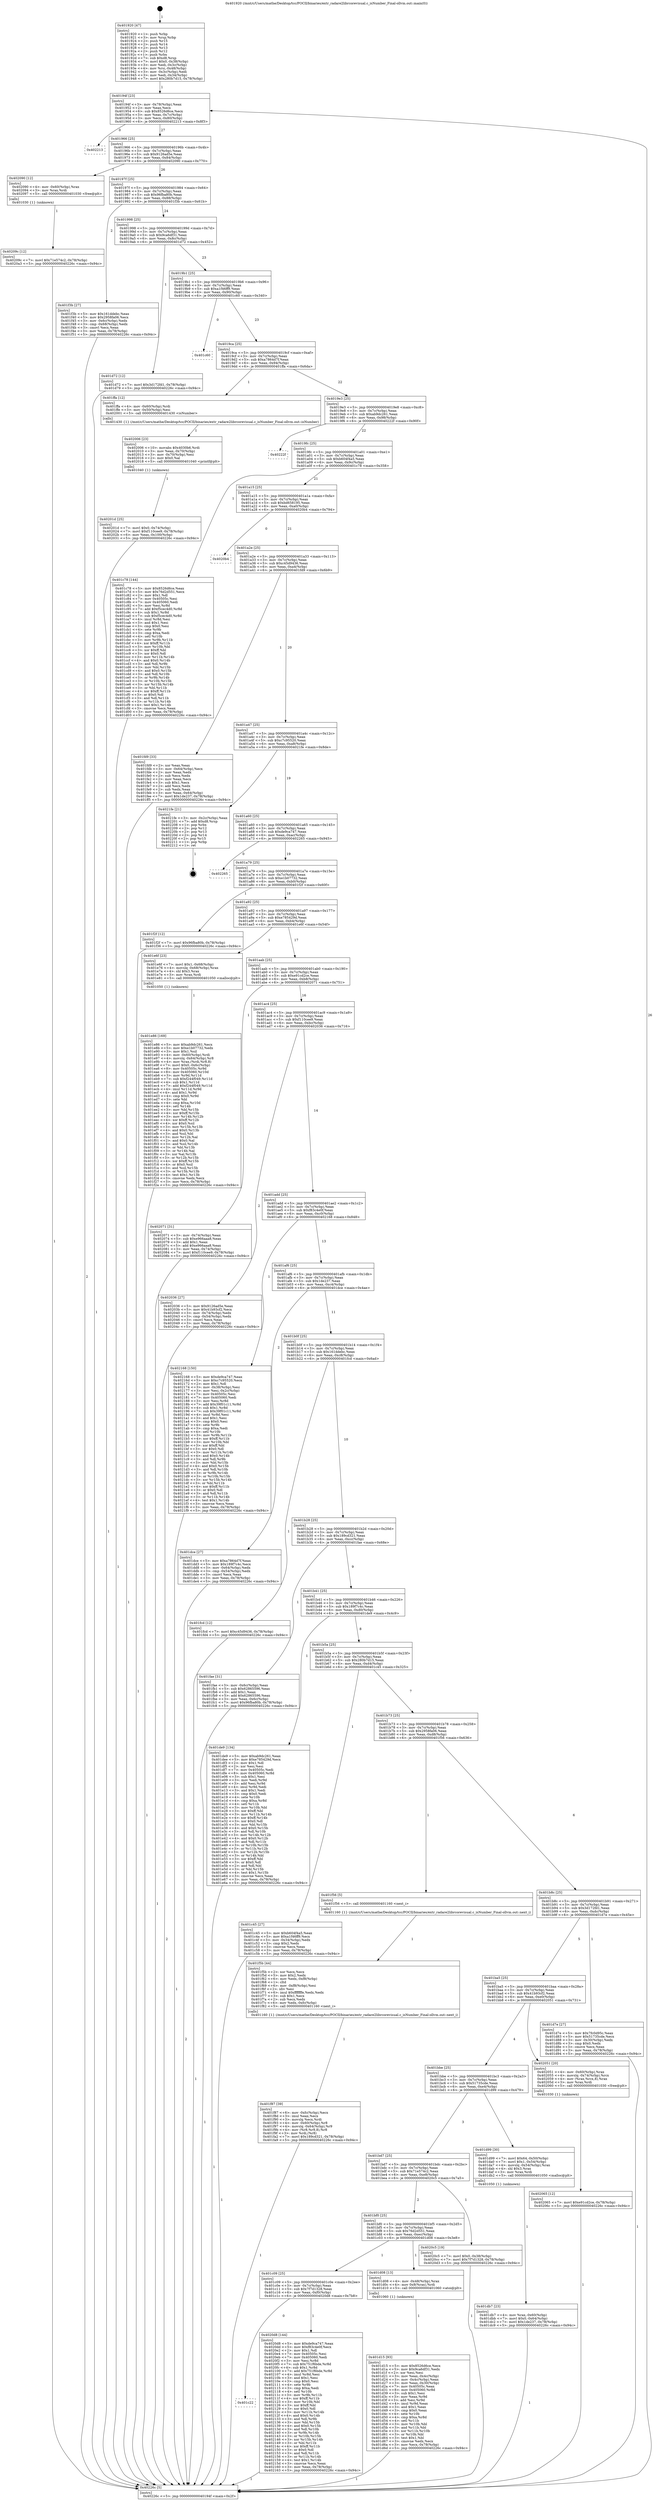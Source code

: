 digraph "0x401920" {
  label = "0x401920 (/mnt/c/Users/mathe/Desktop/tcc/POCII/binaries/extr_radare2librcorevisual.c_isNumber_Final-ollvm.out::main(0))"
  labelloc = "t"
  node[shape=record]

  Entry [label="",width=0.3,height=0.3,shape=circle,fillcolor=black,style=filled]
  "0x40194f" [label="{
     0x40194f [23]\l
     | [instrs]\l
     &nbsp;&nbsp;0x40194f \<+3\>: mov -0x78(%rbp),%eax\l
     &nbsp;&nbsp;0x401952 \<+2\>: mov %eax,%ecx\l
     &nbsp;&nbsp;0x401954 \<+6\>: sub $0x8526d6ce,%ecx\l
     &nbsp;&nbsp;0x40195a \<+3\>: mov %eax,-0x7c(%rbp)\l
     &nbsp;&nbsp;0x40195d \<+3\>: mov %ecx,-0x80(%rbp)\l
     &nbsp;&nbsp;0x401960 \<+6\>: je 0000000000402213 \<main+0x8f3\>\l
  }"]
  "0x402213" [label="{
     0x402213\l
  }", style=dashed]
  "0x401966" [label="{
     0x401966 [25]\l
     | [instrs]\l
     &nbsp;&nbsp;0x401966 \<+5\>: jmp 000000000040196b \<main+0x4b\>\l
     &nbsp;&nbsp;0x40196b \<+3\>: mov -0x7c(%rbp),%eax\l
     &nbsp;&nbsp;0x40196e \<+5\>: sub $0x9126ad5e,%eax\l
     &nbsp;&nbsp;0x401973 \<+6\>: mov %eax,-0x84(%rbp)\l
     &nbsp;&nbsp;0x401979 \<+6\>: je 0000000000402090 \<main+0x770\>\l
  }"]
  Exit [label="",width=0.3,height=0.3,shape=circle,fillcolor=black,style=filled,peripheries=2]
  "0x402090" [label="{
     0x402090 [12]\l
     | [instrs]\l
     &nbsp;&nbsp;0x402090 \<+4\>: mov -0x60(%rbp),%rax\l
     &nbsp;&nbsp;0x402094 \<+3\>: mov %rax,%rdi\l
     &nbsp;&nbsp;0x402097 \<+5\>: call 0000000000401030 \<free@plt\>\l
     | [calls]\l
     &nbsp;&nbsp;0x401030 \{1\} (unknown)\l
  }"]
  "0x40197f" [label="{
     0x40197f [25]\l
     | [instrs]\l
     &nbsp;&nbsp;0x40197f \<+5\>: jmp 0000000000401984 \<main+0x64\>\l
     &nbsp;&nbsp;0x401984 \<+3\>: mov -0x7c(%rbp),%eax\l
     &nbsp;&nbsp;0x401987 \<+5\>: sub $0x96fba80b,%eax\l
     &nbsp;&nbsp;0x40198c \<+6\>: mov %eax,-0x88(%rbp)\l
     &nbsp;&nbsp;0x401992 \<+6\>: je 0000000000401f3b \<main+0x61b\>\l
  }"]
  "0x401c22" [label="{
     0x401c22\l
  }", style=dashed]
  "0x401f3b" [label="{
     0x401f3b [27]\l
     | [instrs]\l
     &nbsp;&nbsp;0x401f3b \<+5\>: mov $0x161ddebc,%eax\l
     &nbsp;&nbsp;0x401f40 \<+5\>: mov $0x2958fa06,%ecx\l
     &nbsp;&nbsp;0x401f45 \<+3\>: mov -0x6c(%rbp),%edx\l
     &nbsp;&nbsp;0x401f48 \<+3\>: cmp -0x68(%rbp),%edx\l
     &nbsp;&nbsp;0x401f4b \<+3\>: cmovl %ecx,%eax\l
     &nbsp;&nbsp;0x401f4e \<+3\>: mov %eax,-0x78(%rbp)\l
     &nbsp;&nbsp;0x401f51 \<+5\>: jmp 000000000040226c \<main+0x94c\>\l
  }"]
  "0x401998" [label="{
     0x401998 [25]\l
     | [instrs]\l
     &nbsp;&nbsp;0x401998 \<+5\>: jmp 000000000040199d \<main+0x7d\>\l
     &nbsp;&nbsp;0x40199d \<+3\>: mov -0x7c(%rbp),%eax\l
     &nbsp;&nbsp;0x4019a0 \<+5\>: sub $0x9ca6df31,%eax\l
     &nbsp;&nbsp;0x4019a5 \<+6\>: mov %eax,-0x8c(%rbp)\l
     &nbsp;&nbsp;0x4019ab \<+6\>: je 0000000000401d72 \<main+0x452\>\l
  }"]
  "0x4020d8" [label="{
     0x4020d8 [144]\l
     | [instrs]\l
     &nbsp;&nbsp;0x4020d8 \<+5\>: mov $0xde9ca747,%eax\l
     &nbsp;&nbsp;0x4020dd \<+5\>: mov $0xf83c4e0f,%ecx\l
     &nbsp;&nbsp;0x4020e2 \<+2\>: mov $0x1,%dl\l
     &nbsp;&nbsp;0x4020e4 \<+7\>: mov 0x40505c,%esi\l
     &nbsp;&nbsp;0x4020eb \<+7\>: mov 0x405060,%edi\l
     &nbsp;&nbsp;0x4020f2 \<+3\>: mov %esi,%r8d\l
     &nbsp;&nbsp;0x4020f5 \<+7\>: sub $0x751f6bde,%r8d\l
     &nbsp;&nbsp;0x4020fc \<+4\>: sub $0x1,%r8d\l
     &nbsp;&nbsp;0x402100 \<+7\>: add $0x751f6bde,%r8d\l
     &nbsp;&nbsp;0x402107 \<+4\>: imul %r8d,%esi\l
     &nbsp;&nbsp;0x40210b \<+3\>: and $0x1,%esi\l
     &nbsp;&nbsp;0x40210e \<+3\>: cmp $0x0,%esi\l
     &nbsp;&nbsp;0x402111 \<+4\>: sete %r9b\l
     &nbsp;&nbsp;0x402115 \<+3\>: cmp $0xa,%edi\l
     &nbsp;&nbsp;0x402118 \<+4\>: setl %r10b\l
     &nbsp;&nbsp;0x40211c \<+3\>: mov %r9b,%r11b\l
     &nbsp;&nbsp;0x40211f \<+4\>: xor $0xff,%r11b\l
     &nbsp;&nbsp;0x402123 \<+3\>: mov %r10b,%bl\l
     &nbsp;&nbsp;0x402126 \<+3\>: xor $0xff,%bl\l
     &nbsp;&nbsp;0x402129 \<+3\>: xor $0x0,%dl\l
     &nbsp;&nbsp;0x40212c \<+3\>: mov %r11b,%r14b\l
     &nbsp;&nbsp;0x40212f \<+4\>: and $0x0,%r14b\l
     &nbsp;&nbsp;0x402133 \<+3\>: and %dl,%r9b\l
     &nbsp;&nbsp;0x402136 \<+3\>: mov %bl,%r15b\l
     &nbsp;&nbsp;0x402139 \<+4\>: and $0x0,%r15b\l
     &nbsp;&nbsp;0x40213d \<+3\>: and %dl,%r10b\l
     &nbsp;&nbsp;0x402140 \<+3\>: or %r9b,%r14b\l
     &nbsp;&nbsp;0x402143 \<+3\>: or %r10b,%r15b\l
     &nbsp;&nbsp;0x402146 \<+3\>: xor %r15b,%r14b\l
     &nbsp;&nbsp;0x402149 \<+3\>: or %bl,%r11b\l
     &nbsp;&nbsp;0x40214c \<+4\>: xor $0xff,%r11b\l
     &nbsp;&nbsp;0x402150 \<+3\>: or $0x0,%dl\l
     &nbsp;&nbsp;0x402153 \<+3\>: and %dl,%r11b\l
     &nbsp;&nbsp;0x402156 \<+3\>: or %r11b,%r14b\l
     &nbsp;&nbsp;0x402159 \<+4\>: test $0x1,%r14b\l
     &nbsp;&nbsp;0x40215d \<+3\>: cmovne %ecx,%eax\l
     &nbsp;&nbsp;0x402160 \<+3\>: mov %eax,-0x78(%rbp)\l
     &nbsp;&nbsp;0x402163 \<+5\>: jmp 000000000040226c \<main+0x94c\>\l
  }"]
  "0x401d72" [label="{
     0x401d72 [12]\l
     | [instrs]\l
     &nbsp;&nbsp;0x401d72 \<+7\>: movl $0x3d172fd1,-0x78(%rbp)\l
     &nbsp;&nbsp;0x401d79 \<+5\>: jmp 000000000040226c \<main+0x94c\>\l
  }"]
  "0x4019b1" [label="{
     0x4019b1 [25]\l
     | [instrs]\l
     &nbsp;&nbsp;0x4019b1 \<+5\>: jmp 00000000004019b6 \<main+0x96\>\l
     &nbsp;&nbsp;0x4019b6 \<+3\>: mov -0x7c(%rbp),%eax\l
     &nbsp;&nbsp;0x4019b9 \<+5\>: sub $0xa1f46ff9,%eax\l
     &nbsp;&nbsp;0x4019be \<+6\>: mov %eax,-0x90(%rbp)\l
     &nbsp;&nbsp;0x4019c4 \<+6\>: je 0000000000401c60 \<main+0x340\>\l
  }"]
  "0x40209c" [label="{
     0x40209c [12]\l
     | [instrs]\l
     &nbsp;&nbsp;0x40209c \<+7\>: movl $0x71e574c2,-0x78(%rbp)\l
     &nbsp;&nbsp;0x4020a3 \<+5\>: jmp 000000000040226c \<main+0x94c\>\l
  }"]
  "0x401c60" [label="{
     0x401c60\l
  }", style=dashed]
  "0x4019ca" [label="{
     0x4019ca [25]\l
     | [instrs]\l
     &nbsp;&nbsp;0x4019ca \<+5\>: jmp 00000000004019cf \<main+0xaf\>\l
     &nbsp;&nbsp;0x4019cf \<+3\>: mov -0x7c(%rbp),%eax\l
     &nbsp;&nbsp;0x4019d2 \<+5\>: sub $0xa7864d7f,%eax\l
     &nbsp;&nbsp;0x4019d7 \<+6\>: mov %eax,-0x94(%rbp)\l
     &nbsp;&nbsp;0x4019dd \<+6\>: je 0000000000401ffa \<main+0x6da\>\l
  }"]
  "0x402065" [label="{
     0x402065 [12]\l
     | [instrs]\l
     &nbsp;&nbsp;0x402065 \<+7\>: movl $0xe91cd2ce,-0x78(%rbp)\l
     &nbsp;&nbsp;0x40206c \<+5\>: jmp 000000000040226c \<main+0x94c\>\l
  }"]
  "0x401ffa" [label="{
     0x401ffa [12]\l
     | [instrs]\l
     &nbsp;&nbsp;0x401ffa \<+4\>: mov -0x60(%rbp),%rdi\l
     &nbsp;&nbsp;0x401ffe \<+3\>: mov -0x50(%rbp),%esi\l
     &nbsp;&nbsp;0x402001 \<+5\>: call 0000000000401430 \<isNumber\>\l
     | [calls]\l
     &nbsp;&nbsp;0x401430 \{1\} (/mnt/c/Users/mathe/Desktop/tcc/POCII/binaries/extr_radare2librcorevisual.c_isNumber_Final-ollvm.out::isNumber)\l
  }"]
  "0x4019e3" [label="{
     0x4019e3 [25]\l
     | [instrs]\l
     &nbsp;&nbsp;0x4019e3 \<+5\>: jmp 00000000004019e8 \<main+0xc8\>\l
     &nbsp;&nbsp;0x4019e8 \<+3\>: mov -0x7c(%rbp),%eax\l
     &nbsp;&nbsp;0x4019eb \<+5\>: sub $0xab9dc261,%eax\l
     &nbsp;&nbsp;0x4019f0 \<+6\>: mov %eax,-0x98(%rbp)\l
     &nbsp;&nbsp;0x4019f6 \<+6\>: je 000000000040222f \<main+0x90f\>\l
  }"]
  "0x40201d" [label="{
     0x40201d [25]\l
     | [instrs]\l
     &nbsp;&nbsp;0x40201d \<+7\>: movl $0x0,-0x74(%rbp)\l
     &nbsp;&nbsp;0x402024 \<+7\>: movl $0xf110cee9,-0x78(%rbp)\l
     &nbsp;&nbsp;0x40202b \<+6\>: mov %eax,-0x100(%rbp)\l
     &nbsp;&nbsp;0x402031 \<+5\>: jmp 000000000040226c \<main+0x94c\>\l
  }"]
  "0x40222f" [label="{
     0x40222f\l
  }", style=dashed]
  "0x4019fc" [label="{
     0x4019fc [25]\l
     | [instrs]\l
     &nbsp;&nbsp;0x4019fc \<+5\>: jmp 0000000000401a01 \<main+0xe1\>\l
     &nbsp;&nbsp;0x401a01 \<+3\>: mov -0x7c(%rbp),%eax\l
     &nbsp;&nbsp;0x401a04 \<+5\>: sub $0xb604f4a5,%eax\l
     &nbsp;&nbsp;0x401a09 \<+6\>: mov %eax,-0x9c(%rbp)\l
     &nbsp;&nbsp;0x401a0f \<+6\>: je 0000000000401c78 \<main+0x358\>\l
  }"]
  "0x402006" [label="{
     0x402006 [23]\l
     | [instrs]\l
     &nbsp;&nbsp;0x402006 \<+10\>: movabs $0x4030b6,%rdi\l
     &nbsp;&nbsp;0x402010 \<+3\>: mov %eax,-0x70(%rbp)\l
     &nbsp;&nbsp;0x402013 \<+3\>: mov -0x70(%rbp),%esi\l
     &nbsp;&nbsp;0x402016 \<+2\>: mov $0x0,%al\l
     &nbsp;&nbsp;0x402018 \<+5\>: call 0000000000401040 \<printf@plt\>\l
     | [calls]\l
     &nbsp;&nbsp;0x401040 \{1\} (unknown)\l
  }"]
  "0x401c78" [label="{
     0x401c78 [144]\l
     | [instrs]\l
     &nbsp;&nbsp;0x401c78 \<+5\>: mov $0x8526d6ce,%eax\l
     &nbsp;&nbsp;0x401c7d \<+5\>: mov $0x76d2d551,%ecx\l
     &nbsp;&nbsp;0x401c82 \<+2\>: mov $0x1,%dl\l
     &nbsp;&nbsp;0x401c84 \<+7\>: mov 0x40505c,%esi\l
     &nbsp;&nbsp;0x401c8b \<+7\>: mov 0x405060,%edi\l
     &nbsp;&nbsp;0x401c92 \<+3\>: mov %esi,%r8d\l
     &nbsp;&nbsp;0x401c95 \<+7\>: add $0xf5cec4d0,%r8d\l
     &nbsp;&nbsp;0x401c9c \<+4\>: sub $0x1,%r8d\l
     &nbsp;&nbsp;0x401ca0 \<+7\>: sub $0xf5cec4d0,%r8d\l
     &nbsp;&nbsp;0x401ca7 \<+4\>: imul %r8d,%esi\l
     &nbsp;&nbsp;0x401cab \<+3\>: and $0x1,%esi\l
     &nbsp;&nbsp;0x401cae \<+3\>: cmp $0x0,%esi\l
     &nbsp;&nbsp;0x401cb1 \<+4\>: sete %r9b\l
     &nbsp;&nbsp;0x401cb5 \<+3\>: cmp $0xa,%edi\l
     &nbsp;&nbsp;0x401cb8 \<+4\>: setl %r10b\l
     &nbsp;&nbsp;0x401cbc \<+3\>: mov %r9b,%r11b\l
     &nbsp;&nbsp;0x401cbf \<+4\>: xor $0xff,%r11b\l
     &nbsp;&nbsp;0x401cc3 \<+3\>: mov %r10b,%bl\l
     &nbsp;&nbsp;0x401cc6 \<+3\>: xor $0xff,%bl\l
     &nbsp;&nbsp;0x401cc9 \<+3\>: xor $0x0,%dl\l
     &nbsp;&nbsp;0x401ccc \<+3\>: mov %r11b,%r14b\l
     &nbsp;&nbsp;0x401ccf \<+4\>: and $0x0,%r14b\l
     &nbsp;&nbsp;0x401cd3 \<+3\>: and %dl,%r9b\l
     &nbsp;&nbsp;0x401cd6 \<+3\>: mov %bl,%r15b\l
     &nbsp;&nbsp;0x401cd9 \<+4\>: and $0x0,%r15b\l
     &nbsp;&nbsp;0x401cdd \<+3\>: and %dl,%r10b\l
     &nbsp;&nbsp;0x401ce0 \<+3\>: or %r9b,%r14b\l
     &nbsp;&nbsp;0x401ce3 \<+3\>: or %r10b,%r15b\l
     &nbsp;&nbsp;0x401ce6 \<+3\>: xor %r15b,%r14b\l
     &nbsp;&nbsp;0x401ce9 \<+3\>: or %bl,%r11b\l
     &nbsp;&nbsp;0x401cec \<+4\>: xor $0xff,%r11b\l
     &nbsp;&nbsp;0x401cf0 \<+3\>: or $0x0,%dl\l
     &nbsp;&nbsp;0x401cf3 \<+3\>: and %dl,%r11b\l
     &nbsp;&nbsp;0x401cf6 \<+3\>: or %r11b,%r14b\l
     &nbsp;&nbsp;0x401cf9 \<+4\>: test $0x1,%r14b\l
     &nbsp;&nbsp;0x401cfd \<+3\>: cmovne %ecx,%eax\l
     &nbsp;&nbsp;0x401d00 \<+3\>: mov %eax,-0x78(%rbp)\l
     &nbsp;&nbsp;0x401d03 \<+5\>: jmp 000000000040226c \<main+0x94c\>\l
  }"]
  "0x401a15" [label="{
     0x401a15 [25]\l
     | [instrs]\l
     &nbsp;&nbsp;0x401a15 \<+5\>: jmp 0000000000401a1a \<main+0xfa\>\l
     &nbsp;&nbsp;0x401a1a \<+3\>: mov -0x7c(%rbp),%eax\l
     &nbsp;&nbsp;0x401a1d \<+5\>: sub $0xbd658195,%eax\l
     &nbsp;&nbsp;0x401a22 \<+6\>: mov %eax,-0xa0(%rbp)\l
     &nbsp;&nbsp;0x401a28 \<+6\>: je 00000000004020b4 \<main+0x794\>\l
  }"]
  "0x401f87" [label="{
     0x401f87 [39]\l
     | [instrs]\l
     &nbsp;&nbsp;0x401f87 \<+6\>: mov -0xfc(%rbp),%ecx\l
     &nbsp;&nbsp;0x401f8d \<+3\>: imul %eax,%ecx\l
     &nbsp;&nbsp;0x401f90 \<+3\>: movslq %ecx,%rdi\l
     &nbsp;&nbsp;0x401f93 \<+4\>: mov -0x60(%rbp),%r8\l
     &nbsp;&nbsp;0x401f97 \<+4\>: movslq -0x64(%rbp),%r9\l
     &nbsp;&nbsp;0x401f9b \<+4\>: mov (%r8,%r9,8),%r8\l
     &nbsp;&nbsp;0x401f9f \<+3\>: mov %rdi,(%r8)\l
     &nbsp;&nbsp;0x401fa2 \<+7\>: movl $0x189cd321,-0x78(%rbp)\l
     &nbsp;&nbsp;0x401fa9 \<+5\>: jmp 000000000040226c \<main+0x94c\>\l
  }"]
  "0x4020b4" [label="{
     0x4020b4\l
  }", style=dashed]
  "0x401a2e" [label="{
     0x401a2e [25]\l
     | [instrs]\l
     &nbsp;&nbsp;0x401a2e \<+5\>: jmp 0000000000401a33 \<main+0x113\>\l
     &nbsp;&nbsp;0x401a33 \<+3\>: mov -0x7c(%rbp),%eax\l
     &nbsp;&nbsp;0x401a36 \<+5\>: sub $0xc45d9436,%eax\l
     &nbsp;&nbsp;0x401a3b \<+6\>: mov %eax,-0xa4(%rbp)\l
     &nbsp;&nbsp;0x401a41 \<+6\>: je 0000000000401fd9 \<main+0x6b9\>\l
  }"]
  "0x401f5b" [label="{
     0x401f5b [44]\l
     | [instrs]\l
     &nbsp;&nbsp;0x401f5b \<+2\>: xor %ecx,%ecx\l
     &nbsp;&nbsp;0x401f5d \<+5\>: mov $0x2,%edx\l
     &nbsp;&nbsp;0x401f62 \<+6\>: mov %edx,-0xf8(%rbp)\l
     &nbsp;&nbsp;0x401f68 \<+1\>: cltd\l
     &nbsp;&nbsp;0x401f69 \<+6\>: mov -0xf8(%rbp),%esi\l
     &nbsp;&nbsp;0x401f6f \<+2\>: idiv %esi\l
     &nbsp;&nbsp;0x401f71 \<+6\>: imul $0xfffffffe,%edx,%edx\l
     &nbsp;&nbsp;0x401f77 \<+3\>: sub $0x1,%ecx\l
     &nbsp;&nbsp;0x401f7a \<+2\>: sub %ecx,%edx\l
     &nbsp;&nbsp;0x401f7c \<+6\>: mov %edx,-0xfc(%rbp)\l
     &nbsp;&nbsp;0x401f82 \<+5\>: call 0000000000401160 \<next_i\>\l
     | [calls]\l
     &nbsp;&nbsp;0x401160 \{1\} (/mnt/c/Users/mathe/Desktop/tcc/POCII/binaries/extr_radare2librcorevisual.c_isNumber_Final-ollvm.out::next_i)\l
  }"]
  "0x401fd9" [label="{
     0x401fd9 [33]\l
     | [instrs]\l
     &nbsp;&nbsp;0x401fd9 \<+2\>: xor %eax,%eax\l
     &nbsp;&nbsp;0x401fdb \<+3\>: mov -0x64(%rbp),%ecx\l
     &nbsp;&nbsp;0x401fde \<+2\>: mov %eax,%edx\l
     &nbsp;&nbsp;0x401fe0 \<+2\>: sub %ecx,%edx\l
     &nbsp;&nbsp;0x401fe2 \<+2\>: mov %eax,%ecx\l
     &nbsp;&nbsp;0x401fe4 \<+3\>: sub $0x1,%ecx\l
     &nbsp;&nbsp;0x401fe7 \<+2\>: add %ecx,%edx\l
     &nbsp;&nbsp;0x401fe9 \<+2\>: sub %edx,%eax\l
     &nbsp;&nbsp;0x401feb \<+3\>: mov %eax,-0x64(%rbp)\l
     &nbsp;&nbsp;0x401fee \<+7\>: movl $0x1de237,-0x78(%rbp)\l
     &nbsp;&nbsp;0x401ff5 \<+5\>: jmp 000000000040226c \<main+0x94c\>\l
  }"]
  "0x401a47" [label="{
     0x401a47 [25]\l
     | [instrs]\l
     &nbsp;&nbsp;0x401a47 \<+5\>: jmp 0000000000401a4c \<main+0x12c\>\l
     &nbsp;&nbsp;0x401a4c \<+3\>: mov -0x7c(%rbp),%eax\l
     &nbsp;&nbsp;0x401a4f \<+5\>: sub $0xc7c95520,%eax\l
     &nbsp;&nbsp;0x401a54 \<+6\>: mov %eax,-0xa8(%rbp)\l
     &nbsp;&nbsp;0x401a5a \<+6\>: je 00000000004021fe \<main+0x8de\>\l
  }"]
  "0x401e86" [label="{
     0x401e86 [169]\l
     | [instrs]\l
     &nbsp;&nbsp;0x401e86 \<+5\>: mov $0xab9dc261,%ecx\l
     &nbsp;&nbsp;0x401e8b \<+5\>: mov $0xe1b07732,%edx\l
     &nbsp;&nbsp;0x401e90 \<+3\>: mov $0x1,%sil\l
     &nbsp;&nbsp;0x401e93 \<+4\>: mov -0x60(%rbp),%rdi\l
     &nbsp;&nbsp;0x401e97 \<+4\>: movslq -0x64(%rbp),%r8\l
     &nbsp;&nbsp;0x401e9b \<+4\>: mov %rax,(%rdi,%r8,8)\l
     &nbsp;&nbsp;0x401e9f \<+7\>: movl $0x0,-0x6c(%rbp)\l
     &nbsp;&nbsp;0x401ea6 \<+8\>: mov 0x40505c,%r9d\l
     &nbsp;&nbsp;0x401eae \<+8\>: mov 0x405060,%r10d\l
     &nbsp;&nbsp;0x401eb6 \<+3\>: mov %r9d,%r11d\l
     &nbsp;&nbsp;0x401eb9 \<+7\>: sub $0xf244f049,%r11d\l
     &nbsp;&nbsp;0x401ec0 \<+4\>: sub $0x1,%r11d\l
     &nbsp;&nbsp;0x401ec4 \<+7\>: add $0xf244f049,%r11d\l
     &nbsp;&nbsp;0x401ecb \<+4\>: imul %r11d,%r9d\l
     &nbsp;&nbsp;0x401ecf \<+4\>: and $0x1,%r9d\l
     &nbsp;&nbsp;0x401ed3 \<+4\>: cmp $0x0,%r9d\l
     &nbsp;&nbsp;0x401ed7 \<+3\>: sete %bl\l
     &nbsp;&nbsp;0x401eda \<+4\>: cmp $0xa,%r10d\l
     &nbsp;&nbsp;0x401ede \<+4\>: setl %r14b\l
     &nbsp;&nbsp;0x401ee2 \<+3\>: mov %bl,%r15b\l
     &nbsp;&nbsp;0x401ee5 \<+4\>: xor $0xff,%r15b\l
     &nbsp;&nbsp;0x401ee9 \<+3\>: mov %r14b,%r12b\l
     &nbsp;&nbsp;0x401eec \<+4\>: xor $0xff,%r12b\l
     &nbsp;&nbsp;0x401ef0 \<+4\>: xor $0x0,%sil\l
     &nbsp;&nbsp;0x401ef4 \<+3\>: mov %r15b,%r13b\l
     &nbsp;&nbsp;0x401ef7 \<+4\>: and $0x0,%r13b\l
     &nbsp;&nbsp;0x401efb \<+3\>: and %sil,%bl\l
     &nbsp;&nbsp;0x401efe \<+3\>: mov %r12b,%al\l
     &nbsp;&nbsp;0x401f01 \<+2\>: and $0x0,%al\l
     &nbsp;&nbsp;0x401f03 \<+3\>: and %sil,%r14b\l
     &nbsp;&nbsp;0x401f06 \<+3\>: or %bl,%r13b\l
     &nbsp;&nbsp;0x401f09 \<+3\>: or %r14b,%al\l
     &nbsp;&nbsp;0x401f0c \<+3\>: xor %al,%r13b\l
     &nbsp;&nbsp;0x401f0f \<+3\>: or %r12b,%r15b\l
     &nbsp;&nbsp;0x401f12 \<+4\>: xor $0xff,%r15b\l
     &nbsp;&nbsp;0x401f16 \<+4\>: or $0x0,%sil\l
     &nbsp;&nbsp;0x401f1a \<+3\>: and %sil,%r15b\l
     &nbsp;&nbsp;0x401f1d \<+3\>: or %r15b,%r13b\l
     &nbsp;&nbsp;0x401f20 \<+4\>: test $0x1,%r13b\l
     &nbsp;&nbsp;0x401f24 \<+3\>: cmovne %edx,%ecx\l
     &nbsp;&nbsp;0x401f27 \<+3\>: mov %ecx,-0x78(%rbp)\l
     &nbsp;&nbsp;0x401f2a \<+5\>: jmp 000000000040226c \<main+0x94c\>\l
  }"]
  "0x4021fe" [label="{
     0x4021fe [21]\l
     | [instrs]\l
     &nbsp;&nbsp;0x4021fe \<+3\>: mov -0x2c(%rbp),%eax\l
     &nbsp;&nbsp;0x402201 \<+7\>: add $0xd8,%rsp\l
     &nbsp;&nbsp;0x402208 \<+1\>: pop %rbx\l
     &nbsp;&nbsp;0x402209 \<+2\>: pop %r12\l
     &nbsp;&nbsp;0x40220b \<+2\>: pop %r13\l
     &nbsp;&nbsp;0x40220d \<+2\>: pop %r14\l
     &nbsp;&nbsp;0x40220f \<+2\>: pop %r15\l
     &nbsp;&nbsp;0x402211 \<+1\>: pop %rbp\l
     &nbsp;&nbsp;0x402212 \<+1\>: ret\l
  }"]
  "0x401a60" [label="{
     0x401a60 [25]\l
     | [instrs]\l
     &nbsp;&nbsp;0x401a60 \<+5\>: jmp 0000000000401a65 \<main+0x145\>\l
     &nbsp;&nbsp;0x401a65 \<+3\>: mov -0x7c(%rbp),%eax\l
     &nbsp;&nbsp;0x401a68 \<+5\>: sub $0xde9ca747,%eax\l
     &nbsp;&nbsp;0x401a6d \<+6\>: mov %eax,-0xac(%rbp)\l
     &nbsp;&nbsp;0x401a73 \<+6\>: je 0000000000402265 \<main+0x945\>\l
  }"]
  "0x401db7" [label="{
     0x401db7 [23]\l
     | [instrs]\l
     &nbsp;&nbsp;0x401db7 \<+4\>: mov %rax,-0x60(%rbp)\l
     &nbsp;&nbsp;0x401dbb \<+7\>: movl $0x0,-0x64(%rbp)\l
     &nbsp;&nbsp;0x401dc2 \<+7\>: movl $0x1de237,-0x78(%rbp)\l
     &nbsp;&nbsp;0x401dc9 \<+5\>: jmp 000000000040226c \<main+0x94c\>\l
  }"]
  "0x402265" [label="{
     0x402265\l
  }", style=dashed]
  "0x401a79" [label="{
     0x401a79 [25]\l
     | [instrs]\l
     &nbsp;&nbsp;0x401a79 \<+5\>: jmp 0000000000401a7e \<main+0x15e\>\l
     &nbsp;&nbsp;0x401a7e \<+3\>: mov -0x7c(%rbp),%eax\l
     &nbsp;&nbsp;0x401a81 \<+5\>: sub $0xe1b07732,%eax\l
     &nbsp;&nbsp;0x401a86 \<+6\>: mov %eax,-0xb0(%rbp)\l
     &nbsp;&nbsp;0x401a8c \<+6\>: je 0000000000401f2f \<main+0x60f\>\l
  }"]
  "0x401d15" [label="{
     0x401d15 [93]\l
     | [instrs]\l
     &nbsp;&nbsp;0x401d15 \<+5\>: mov $0x8526d6ce,%ecx\l
     &nbsp;&nbsp;0x401d1a \<+5\>: mov $0x9ca6df31,%edx\l
     &nbsp;&nbsp;0x401d1f \<+2\>: xor %esi,%esi\l
     &nbsp;&nbsp;0x401d21 \<+3\>: mov %eax,-0x4c(%rbp)\l
     &nbsp;&nbsp;0x401d24 \<+3\>: mov -0x4c(%rbp),%eax\l
     &nbsp;&nbsp;0x401d27 \<+3\>: mov %eax,-0x30(%rbp)\l
     &nbsp;&nbsp;0x401d2a \<+7\>: mov 0x40505c,%eax\l
     &nbsp;&nbsp;0x401d31 \<+8\>: mov 0x405060,%r8d\l
     &nbsp;&nbsp;0x401d39 \<+3\>: sub $0x1,%esi\l
     &nbsp;&nbsp;0x401d3c \<+3\>: mov %eax,%r9d\l
     &nbsp;&nbsp;0x401d3f \<+3\>: add %esi,%r9d\l
     &nbsp;&nbsp;0x401d42 \<+4\>: imul %r9d,%eax\l
     &nbsp;&nbsp;0x401d46 \<+3\>: and $0x1,%eax\l
     &nbsp;&nbsp;0x401d49 \<+3\>: cmp $0x0,%eax\l
     &nbsp;&nbsp;0x401d4c \<+4\>: sete %r10b\l
     &nbsp;&nbsp;0x401d50 \<+4\>: cmp $0xa,%r8d\l
     &nbsp;&nbsp;0x401d54 \<+4\>: setl %r11b\l
     &nbsp;&nbsp;0x401d58 \<+3\>: mov %r10b,%bl\l
     &nbsp;&nbsp;0x401d5b \<+3\>: and %r11b,%bl\l
     &nbsp;&nbsp;0x401d5e \<+3\>: xor %r11b,%r10b\l
     &nbsp;&nbsp;0x401d61 \<+3\>: or %r10b,%bl\l
     &nbsp;&nbsp;0x401d64 \<+3\>: test $0x1,%bl\l
     &nbsp;&nbsp;0x401d67 \<+3\>: cmovne %edx,%ecx\l
     &nbsp;&nbsp;0x401d6a \<+3\>: mov %ecx,-0x78(%rbp)\l
     &nbsp;&nbsp;0x401d6d \<+5\>: jmp 000000000040226c \<main+0x94c\>\l
  }"]
  "0x401f2f" [label="{
     0x401f2f [12]\l
     | [instrs]\l
     &nbsp;&nbsp;0x401f2f \<+7\>: movl $0x96fba80b,-0x78(%rbp)\l
     &nbsp;&nbsp;0x401f36 \<+5\>: jmp 000000000040226c \<main+0x94c\>\l
  }"]
  "0x401a92" [label="{
     0x401a92 [25]\l
     | [instrs]\l
     &nbsp;&nbsp;0x401a92 \<+5\>: jmp 0000000000401a97 \<main+0x177\>\l
     &nbsp;&nbsp;0x401a97 \<+3\>: mov -0x7c(%rbp),%eax\l
     &nbsp;&nbsp;0x401a9a \<+5\>: sub $0xe785429d,%eax\l
     &nbsp;&nbsp;0x401a9f \<+6\>: mov %eax,-0xb4(%rbp)\l
     &nbsp;&nbsp;0x401aa5 \<+6\>: je 0000000000401e6f \<main+0x54f\>\l
  }"]
  "0x401c09" [label="{
     0x401c09 [25]\l
     | [instrs]\l
     &nbsp;&nbsp;0x401c09 \<+5\>: jmp 0000000000401c0e \<main+0x2ee\>\l
     &nbsp;&nbsp;0x401c0e \<+3\>: mov -0x7c(%rbp),%eax\l
     &nbsp;&nbsp;0x401c11 \<+5\>: sub $0x7f7d1328,%eax\l
     &nbsp;&nbsp;0x401c16 \<+6\>: mov %eax,-0xf0(%rbp)\l
     &nbsp;&nbsp;0x401c1c \<+6\>: je 00000000004020d8 \<main+0x7b8\>\l
  }"]
  "0x401e6f" [label="{
     0x401e6f [23]\l
     | [instrs]\l
     &nbsp;&nbsp;0x401e6f \<+7\>: movl $0x1,-0x68(%rbp)\l
     &nbsp;&nbsp;0x401e76 \<+4\>: movslq -0x68(%rbp),%rax\l
     &nbsp;&nbsp;0x401e7a \<+4\>: shl $0x3,%rax\l
     &nbsp;&nbsp;0x401e7e \<+3\>: mov %rax,%rdi\l
     &nbsp;&nbsp;0x401e81 \<+5\>: call 0000000000401050 \<malloc@plt\>\l
     | [calls]\l
     &nbsp;&nbsp;0x401050 \{1\} (unknown)\l
  }"]
  "0x401aab" [label="{
     0x401aab [25]\l
     | [instrs]\l
     &nbsp;&nbsp;0x401aab \<+5\>: jmp 0000000000401ab0 \<main+0x190\>\l
     &nbsp;&nbsp;0x401ab0 \<+3\>: mov -0x7c(%rbp),%eax\l
     &nbsp;&nbsp;0x401ab3 \<+5\>: sub $0xe91cd2ce,%eax\l
     &nbsp;&nbsp;0x401ab8 \<+6\>: mov %eax,-0xb8(%rbp)\l
     &nbsp;&nbsp;0x401abe \<+6\>: je 0000000000402071 \<main+0x751\>\l
  }"]
  "0x401d08" [label="{
     0x401d08 [13]\l
     | [instrs]\l
     &nbsp;&nbsp;0x401d08 \<+4\>: mov -0x48(%rbp),%rax\l
     &nbsp;&nbsp;0x401d0c \<+4\>: mov 0x8(%rax),%rdi\l
     &nbsp;&nbsp;0x401d10 \<+5\>: call 0000000000401060 \<atoi@plt\>\l
     | [calls]\l
     &nbsp;&nbsp;0x401060 \{1\} (unknown)\l
  }"]
  "0x402071" [label="{
     0x402071 [31]\l
     | [instrs]\l
     &nbsp;&nbsp;0x402071 \<+3\>: mov -0x74(%rbp),%eax\l
     &nbsp;&nbsp;0x402074 \<+5\>: sub $0xe966aaa8,%eax\l
     &nbsp;&nbsp;0x402079 \<+3\>: add $0x1,%eax\l
     &nbsp;&nbsp;0x40207c \<+5\>: add $0xe966aaa8,%eax\l
     &nbsp;&nbsp;0x402081 \<+3\>: mov %eax,-0x74(%rbp)\l
     &nbsp;&nbsp;0x402084 \<+7\>: movl $0xf110cee9,-0x78(%rbp)\l
     &nbsp;&nbsp;0x40208b \<+5\>: jmp 000000000040226c \<main+0x94c\>\l
  }"]
  "0x401ac4" [label="{
     0x401ac4 [25]\l
     | [instrs]\l
     &nbsp;&nbsp;0x401ac4 \<+5\>: jmp 0000000000401ac9 \<main+0x1a9\>\l
     &nbsp;&nbsp;0x401ac9 \<+3\>: mov -0x7c(%rbp),%eax\l
     &nbsp;&nbsp;0x401acc \<+5\>: sub $0xf110cee9,%eax\l
     &nbsp;&nbsp;0x401ad1 \<+6\>: mov %eax,-0xbc(%rbp)\l
     &nbsp;&nbsp;0x401ad7 \<+6\>: je 0000000000402036 \<main+0x716\>\l
  }"]
  "0x401bf0" [label="{
     0x401bf0 [25]\l
     | [instrs]\l
     &nbsp;&nbsp;0x401bf0 \<+5\>: jmp 0000000000401bf5 \<main+0x2d5\>\l
     &nbsp;&nbsp;0x401bf5 \<+3\>: mov -0x7c(%rbp),%eax\l
     &nbsp;&nbsp;0x401bf8 \<+5\>: sub $0x76d2d551,%eax\l
     &nbsp;&nbsp;0x401bfd \<+6\>: mov %eax,-0xec(%rbp)\l
     &nbsp;&nbsp;0x401c03 \<+6\>: je 0000000000401d08 \<main+0x3e8\>\l
  }"]
  "0x402036" [label="{
     0x402036 [27]\l
     | [instrs]\l
     &nbsp;&nbsp;0x402036 \<+5\>: mov $0x9126ad5e,%eax\l
     &nbsp;&nbsp;0x40203b \<+5\>: mov $0x41b93cf2,%ecx\l
     &nbsp;&nbsp;0x402040 \<+3\>: mov -0x74(%rbp),%edx\l
     &nbsp;&nbsp;0x402043 \<+3\>: cmp -0x54(%rbp),%edx\l
     &nbsp;&nbsp;0x402046 \<+3\>: cmovl %ecx,%eax\l
     &nbsp;&nbsp;0x402049 \<+3\>: mov %eax,-0x78(%rbp)\l
     &nbsp;&nbsp;0x40204c \<+5\>: jmp 000000000040226c \<main+0x94c\>\l
  }"]
  "0x401add" [label="{
     0x401add [25]\l
     | [instrs]\l
     &nbsp;&nbsp;0x401add \<+5\>: jmp 0000000000401ae2 \<main+0x1c2\>\l
     &nbsp;&nbsp;0x401ae2 \<+3\>: mov -0x7c(%rbp),%eax\l
     &nbsp;&nbsp;0x401ae5 \<+5\>: sub $0xf83c4e0f,%eax\l
     &nbsp;&nbsp;0x401aea \<+6\>: mov %eax,-0xc0(%rbp)\l
     &nbsp;&nbsp;0x401af0 \<+6\>: je 0000000000402168 \<main+0x848\>\l
  }"]
  "0x4020c5" [label="{
     0x4020c5 [19]\l
     | [instrs]\l
     &nbsp;&nbsp;0x4020c5 \<+7\>: movl $0x0,-0x38(%rbp)\l
     &nbsp;&nbsp;0x4020cc \<+7\>: movl $0x7f7d1328,-0x78(%rbp)\l
     &nbsp;&nbsp;0x4020d3 \<+5\>: jmp 000000000040226c \<main+0x94c\>\l
  }"]
  "0x402168" [label="{
     0x402168 [150]\l
     | [instrs]\l
     &nbsp;&nbsp;0x402168 \<+5\>: mov $0xde9ca747,%eax\l
     &nbsp;&nbsp;0x40216d \<+5\>: mov $0xc7c95520,%ecx\l
     &nbsp;&nbsp;0x402172 \<+2\>: mov $0x1,%dl\l
     &nbsp;&nbsp;0x402174 \<+3\>: mov -0x38(%rbp),%esi\l
     &nbsp;&nbsp;0x402177 \<+3\>: mov %esi,-0x2c(%rbp)\l
     &nbsp;&nbsp;0x40217a \<+7\>: mov 0x40505c,%esi\l
     &nbsp;&nbsp;0x402181 \<+7\>: mov 0x405060,%edi\l
     &nbsp;&nbsp;0x402188 \<+3\>: mov %esi,%r8d\l
     &nbsp;&nbsp;0x40218b \<+7\>: add $0x39f01c11,%r8d\l
     &nbsp;&nbsp;0x402192 \<+4\>: sub $0x1,%r8d\l
     &nbsp;&nbsp;0x402196 \<+7\>: sub $0x39f01c11,%r8d\l
     &nbsp;&nbsp;0x40219d \<+4\>: imul %r8d,%esi\l
     &nbsp;&nbsp;0x4021a1 \<+3\>: and $0x1,%esi\l
     &nbsp;&nbsp;0x4021a4 \<+3\>: cmp $0x0,%esi\l
     &nbsp;&nbsp;0x4021a7 \<+4\>: sete %r9b\l
     &nbsp;&nbsp;0x4021ab \<+3\>: cmp $0xa,%edi\l
     &nbsp;&nbsp;0x4021ae \<+4\>: setl %r10b\l
     &nbsp;&nbsp;0x4021b2 \<+3\>: mov %r9b,%r11b\l
     &nbsp;&nbsp;0x4021b5 \<+4\>: xor $0xff,%r11b\l
     &nbsp;&nbsp;0x4021b9 \<+3\>: mov %r10b,%bl\l
     &nbsp;&nbsp;0x4021bc \<+3\>: xor $0xff,%bl\l
     &nbsp;&nbsp;0x4021bf \<+3\>: xor $0x0,%dl\l
     &nbsp;&nbsp;0x4021c2 \<+3\>: mov %r11b,%r14b\l
     &nbsp;&nbsp;0x4021c5 \<+4\>: and $0x0,%r14b\l
     &nbsp;&nbsp;0x4021c9 \<+3\>: and %dl,%r9b\l
     &nbsp;&nbsp;0x4021cc \<+3\>: mov %bl,%r15b\l
     &nbsp;&nbsp;0x4021cf \<+4\>: and $0x0,%r15b\l
     &nbsp;&nbsp;0x4021d3 \<+3\>: and %dl,%r10b\l
     &nbsp;&nbsp;0x4021d6 \<+3\>: or %r9b,%r14b\l
     &nbsp;&nbsp;0x4021d9 \<+3\>: or %r10b,%r15b\l
     &nbsp;&nbsp;0x4021dc \<+3\>: xor %r15b,%r14b\l
     &nbsp;&nbsp;0x4021df \<+3\>: or %bl,%r11b\l
     &nbsp;&nbsp;0x4021e2 \<+4\>: xor $0xff,%r11b\l
     &nbsp;&nbsp;0x4021e6 \<+3\>: or $0x0,%dl\l
     &nbsp;&nbsp;0x4021e9 \<+3\>: and %dl,%r11b\l
     &nbsp;&nbsp;0x4021ec \<+3\>: or %r11b,%r14b\l
     &nbsp;&nbsp;0x4021ef \<+4\>: test $0x1,%r14b\l
     &nbsp;&nbsp;0x4021f3 \<+3\>: cmovne %ecx,%eax\l
     &nbsp;&nbsp;0x4021f6 \<+3\>: mov %eax,-0x78(%rbp)\l
     &nbsp;&nbsp;0x4021f9 \<+5\>: jmp 000000000040226c \<main+0x94c\>\l
  }"]
  "0x401af6" [label="{
     0x401af6 [25]\l
     | [instrs]\l
     &nbsp;&nbsp;0x401af6 \<+5\>: jmp 0000000000401afb \<main+0x1db\>\l
     &nbsp;&nbsp;0x401afb \<+3\>: mov -0x7c(%rbp),%eax\l
     &nbsp;&nbsp;0x401afe \<+5\>: sub $0x1de237,%eax\l
     &nbsp;&nbsp;0x401b03 \<+6\>: mov %eax,-0xc4(%rbp)\l
     &nbsp;&nbsp;0x401b09 \<+6\>: je 0000000000401dce \<main+0x4ae\>\l
  }"]
  "0x401bd7" [label="{
     0x401bd7 [25]\l
     | [instrs]\l
     &nbsp;&nbsp;0x401bd7 \<+5\>: jmp 0000000000401bdc \<main+0x2bc\>\l
     &nbsp;&nbsp;0x401bdc \<+3\>: mov -0x7c(%rbp),%eax\l
     &nbsp;&nbsp;0x401bdf \<+5\>: sub $0x71e574c2,%eax\l
     &nbsp;&nbsp;0x401be4 \<+6\>: mov %eax,-0xe8(%rbp)\l
     &nbsp;&nbsp;0x401bea \<+6\>: je 00000000004020c5 \<main+0x7a5\>\l
  }"]
  "0x401dce" [label="{
     0x401dce [27]\l
     | [instrs]\l
     &nbsp;&nbsp;0x401dce \<+5\>: mov $0xa7864d7f,%eax\l
     &nbsp;&nbsp;0x401dd3 \<+5\>: mov $0x189f7c4c,%ecx\l
     &nbsp;&nbsp;0x401dd8 \<+3\>: mov -0x64(%rbp),%edx\l
     &nbsp;&nbsp;0x401ddb \<+3\>: cmp -0x54(%rbp),%edx\l
     &nbsp;&nbsp;0x401dde \<+3\>: cmovl %ecx,%eax\l
     &nbsp;&nbsp;0x401de1 \<+3\>: mov %eax,-0x78(%rbp)\l
     &nbsp;&nbsp;0x401de4 \<+5\>: jmp 000000000040226c \<main+0x94c\>\l
  }"]
  "0x401b0f" [label="{
     0x401b0f [25]\l
     | [instrs]\l
     &nbsp;&nbsp;0x401b0f \<+5\>: jmp 0000000000401b14 \<main+0x1f4\>\l
     &nbsp;&nbsp;0x401b14 \<+3\>: mov -0x7c(%rbp),%eax\l
     &nbsp;&nbsp;0x401b17 \<+5\>: sub $0x161ddebc,%eax\l
     &nbsp;&nbsp;0x401b1c \<+6\>: mov %eax,-0xc8(%rbp)\l
     &nbsp;&nbsp;0x401b22 \<+6\>: je 0000000000401fcd \<main+0x6ad\>\l
  }"]
  "0x401d99" [label="{
     0x401d99 [30]\l
     | [instrs]\l
     &nbsp;&nbsp;0x401d99 \<+7\>: movl $0x64,-0x50(%rbp)\l
     &nbsp;&nbsp;0x401da0 \<+7\>: movl $0x1,-0x54(%rbp)\l
     &nbsp;&nbsp;0x401da7 \<+4\>: movslq -0x54(%rbp),%rax\l
     &nbsp;&nbsp;0x401dab \<+4\>: shl $0x3,%rax\l
     &nbsp;&nbsp;0x401daf \<+3\>: mov %rax,%rdi\l
     &nbsp;&nbsp;0x401db2 \<+5\>: call 0000000000401050 \<malloc@plt\>\l
     | [calls]\l
     &nbsp;&nbsp;0x401050 \{1\} (unknown)\l
  }"]
  "0x401fcd" [label="{
     0x401fcd [12]\l
     | [instrs]\l
     &nbsp;&nbsp;0x401fcd \<+7\>: movl $0xc45d9436,-0x78(%rbp)\l
     &nbsp;&nbsp;0x401fd4 \<+5\>: jmp 000000000040226c \<main+0x94c\>\l
  }"]
  "0x401b28" [label="{
     0x401b28 [25]\l
     | [instrs]\l
     &nbsp;&nbsp;0x401b28 \<+5\>: jmp 0000000000401b2d \<main+0x20d\>\l
     &nbsp;&nbsp;0x401b2d \<+3\>: mov -0x7c(%rbp),%eax\l
     &nbsp;&nbsp;0x401b30 \<+5\>: sub $0x189cd321,%eax\l
     &nbsp;&nbsp;0x401b35 \<+6\>: mov %eax,-0xcc(%rbp)\l
     &nbsp;&nbsp;0x401b3b \<+6\>: je 0000000000401fae \<main+0x68e\>\l
  }"]
  "0x401bbe" [label="{
     0x401bbe [25]\l
     | [instrs]\l
     &nbsp;&nbsp;0x401bbe \<+5\>: jmp 0000000000401bc3 \<main+0x2a3\>\l
     &nbsp;&nbsp;0x401bc3 \<+3\>: mov -0x7c(%rbp),%eax\l
     &nbsp;&nbsp;0x401bc6 \<+5\>: sub $0x51735cde,%eax\l
     &nbsp;&nbsp;0x401bcb \<+6\>: mov %eax,-0xe4(%rbp)\l
     &nbsp;&nbsp;0x401bd1 \<+6\>: je 0000000000401d99 \<main+0x479\>\l
  }"]
  "0x401fae" [label="{
     0x401fae [31]\l
     | [instrs]\l
     &nbsp;&nbsp;0x401fae \<+3\>: mov -0x6c(%rbp),%eax\l
     &nbsp;&nbsp;0x401fb1 \<+5\>: sub $0x62865596,%eax\l
     &nbsp;&nbsp;0x401fb6 \<+3\>: add $0x1,%eax\l
     &nbsp;&nbsp;0x401fb9 \<+5\>: add $0x62865596,%eax\l
     &nbsp;&nbsp;0x401fbe \<+3\>: mov %eax,-0x6c(%rbp)\l
     &nbsp;&nbsp;0x401fc1 \<+7\>: movl $0x96fba80b,-0x78(%rbp)\l
     &nbsp;&nbsp;0x401fc8 \<+5\>: jmp 000000000040226c \<main+0x94c\>\l
  }"]
  "0x401b41" [label="{
     0x401b41 [25]\l
     | [instrs]\l
     &nbsp;&nbsp;0x401b41 \<+5\>: jmp 0000000000401b46 \<main+0x226\>\l
     &nbsp;&nbsp;0x401b46 \<+3\>: mov -0x7c(%rbp),%eax\l
     &nbsp;&nbsp;0x401b49 \<+5\>: sub $0x189f7c4c,%eax\l
     &nbsp;&nbsp;0x401b4e \<+6\>: mov %eax,-0xd0(%rbp)\l
     &nbsp;&nbsp;0x401b54 \<+6\>: je 0000000000401de9 \<main+0x4c9\>\l
  }"]
  "0x402051" [label="{
     0x402051 [20]\l
     | [instrs]\l
     &nbsp;&nbsp;0x402051 \<+4\>: mov -0x60(%rbp),%rax\l
     &nbsp;&nbsp;0x402055 \<+4\>: movslq -0x74(%rbp),%rcx\l
     &nbsp;&nbsp;0x402059 \<+4\>: mov (%rax,%rcx,8),%rax\l
     &nbsp;&nbsp;0x40205d \<+3\>: mov %rax,%rdi\l
     &nbsp;&nbsp;0x402060 \<+5\>: call 0000000000401030 \<free@plt\>\l
     | [calls]\l
     &nbsp;&nbsp;0x401030 \{1\} (unknown)\l
  }"]
  "0x401de9" [label="{
     0x401de9 [134]\l
     | [instrs]\l
     &nbsp;&nbsp;0x401de9 \<+5\>: mov $0xab9dc261,%eax\l
     &nbsp;&nbsp;0x401dee \<+5\>: mov $0xe785429d,%ecx\l
     &nbsp;&nbsp;0x401df3 \<+2\>: mov $0x1,%dl\l
     &nbsp;&nbsp;0x401df5 \<+2\>: xor %esi,%esi\l
     &nbsp;&nbsp;0x401df7 \<+7\>: mov 0x40505c,%edi\l
     &nbsp;&nbsp;0x401dfe \<+8\>: mov 0x405060,%r8d\l
     &nbsp;&nbsp;0x401e06 \<+3\>: sub $0x1,%esi\l
     &nbsp;&nbsp;0x401e09 \<+3\>: mov %edi,%r9d\l
     &nbsp;&nbsp;0x401e0c \<+3\>: add %esi,%r9d\l
     &nbsp;&nbsp;0x401e0f \<+4\>: imul %r9d,%edi\l
     &nbsp;&nbsp;0x401e13 \<+3\>: and $0x1,%edi\l
     &nbsp;&nbsp;0x401e16 \<+3\>: cmp $0x0,%edi\l
     &nbsp;&nbsp;0x401e19 \<+4\>: sete %r10b\l
     &nbsp;&nbsp;0x401e1d \<+4\>: cmp $0xa,%r8d\l
     &nbsp;&nbsp;0x401e21 \<+4\>: setl %r11b\l
     &nbsp;&nbsp;0x401e25 \<+3\>: mov %r10b,%bl\l
     &nbsp;&nbsp;0x401e28 \<+3\>: xor $0xff,%bl\l
     &nbsp;&nbsp;0x401e2b \<+3\>: mov %r11b,%r14b\l
     &nbsp;&nbsp;0x401e2e \<+4\>: xor $0xff,%r14b\l
     &nbsp;&nbsp;0x401e32 \<+3\>: xor $0x0,%dl\l
     &nbsp;&nbsp;0x401e35 \<+3\>: mov %bl,%r15b\l
     &nbsp;&nbsp;0x401e38 \<+4\>: and $0x0,%r15b\l
     &nbsp;&nbsp;0x401e3c \<+3\>: and %dl,%r10b\l
     &nbsp;&nbsp;0x401e3f \<+3\>: mov %r14b,%r12b\l
     &nbsp;&nbsp;0x401e42 \<+4\>: and $0x0,%r12b\l
     &nbsp;&nbsp;0x401e46 \<+3\>: and %dl,%r11b\l
     &nbsp;&nbsp;0x401e49 \<+3\>: or %r10b,%r15b\l
     &nbsp;&nbsp;0x401e4c \<+3\>: or %r11b,%r12b\l
     &nbsp;&nbsp;0x401e4f \<+3\>: xor %r12b,%r15b\l
     &nbsp;&nbsp;0x401e52 \<+3\>: or %r14b,%bl\l
     &nbsp;&nbsp;0x401e55 \<+3\>: xor $0xff,%bl\l
     &nbsp;&nbsp;0x401e58 \<+3\>: or $0x0,%dl\l
     &nbsp;&nbsp;0x401e5b \<+2\>: and %dl,%bl\l
     &nbsp;&nbsp;0x401e5d \<+3\>: or %bl,%r15b\l
     &nbsp;&nbsp;0x401e60 \<+4\>: test $0x1,%r15b\l
     &nbsp;&nbsp;0x401e64 \<+3\>: cmovne %ecx,%eax\l
     &nbsp;&nbsp;0x401e67 \<+3\>: mov %eax,-0x78(%rbp)\l
     &nbsp;&nbsp;0x401e6a \<+5\>: jmp 000000000040226c \<main+0x94c\>\l
  }"]
  "0x401b5a" [label="{
     0x401b5a [25]\l
     | [instrs]\l
     &nbsp;&nbsp;0x401b5a \<+5\>: jmp 0000000000401b5f \<main+0x23f\>\l
     &nbsp;&nbsp;0x401b5f \<+3\>: mov -0x7c(%rbp),%eax\l
     &nbsp;&nbsp;0x401b62 \<+5\>: sub $0x280b7d15,%eax\l
     &nbsp;&nbsp;0x401b67 \<+6\>: mov %eax,-0xd4(%rbp)\l
     &nbsp;&nbsp;0x401b6d \<+6\>: je 0000000000401c45 \<main+0x325\>\l
  }"]
  "0x401ba5" [label="{
     0x401ba5 [25]\l
     | [instrs]\l
     &nbsp;&nbsp;0x401ba5 \<+5\>: jmp 0000000000401baa \<main+0x28a\>\l
     &nbsp;&nbsp;0x401baa \<+3\>: mov -0x7c(%rbp),%eax\l
     &nbsp;&nbsp;0x401bad \<+5\>: sub $0x41b93cf2,%eax\l
     &nbsp;&nbsp;0x401bb2 \<+6\>: mov %eax,-0xe0(%rbp)\l
     &nbsp;&nbsp;0x401bb8 \<+6\>: je 0000000000402051 \<main+0x731\>\l
  }"]
  "0x401c45" [label="{
     0x401c45 [27]\l
     | [instrs]\l
     &nbsp;&nbsp;0x401c45 \<+5\>: mov $0xb604f4a5,%eax\l
     &nbsp;&nbsp;0x401c4a \<+5\>: mov $0xa1f46ff9,%ecx\l
     &nbsp;&nbsp;0x401c4f \<+3\>: mov -0x34(%rbp),%edx\l
     &nbsp;&nbsp;0x401c52 \<+3\>: cmp $0x2,%edx\l
     &nbsp;&nbsp;0x401c55 \<+3\>: cmovne %ecx,%eax\l
     &nbsp;&nbsp;0x401c58 \<+3\>: mov %eax,-0x78(%rbp)\l
     &nbsp;&nbsp;0x401c5b \<+5\>: jmp 000000000040226c \<main+0x94c\>\l
  }"]
  "0x401b73" [label="{
     0x401b73 [25]\l
     | [instrs]\l
     &nbsp;&nbsp;0x401b73 \<+5\>: jmp 0000000000401b78 \<main+0x258\>\l
     &nbsp;&nbsp;0x401b78 \<+3\>: mov -0x7c(%rbp),%eax\l
     &nbsp;&nbsp;0x401b7b \<+5\>: sub $0x2958fa06,%eax\l
     &nbsp;&nbsp;0x401b80 \<+6\>: mov %eax,-0xd8(%rbp)\l
     &nbsp;&nbsp;0x401b86 \<+6\>: je 0000000000401f56 \<main+0x636\>\l
  }"]
  "0x40226c" [label="{
     0x40226c [5]\l
     | [instrs]\l
     &nbsp;&nbsp;0x40226c \<+5\>: jmp 000000000040194f \<main+0x2f\>\l
  }"]
  "0x401920" [label="{
     0x401920 [47]\l
     | [instrs]\l
     &nbsp;&nbsp;0x401920 \<+1\>: push %rbp\l
     &nbsp;&nbsp;0x401921 \<+3\>: mov %rsp,%rbp\l
     &nbsp;&nbsp;0x401924 \<+2\>: push %r15\l
     &nbsp;&nbsp;0x401926 \<+2\>: push %r14\l
     &nbsp;&nbsp;0x401928 \<+2\>: push %r13\l
     &nbsp;&nbsp;0x40192a \<+2\>: push %r12\l
     &nbsp;&nbsp;0x40192c \<+1\>: push %rbx\l
     &nbsp;&nbsp;0x40192d \<+7\>: sub $0xd8,%rsp\l
     &nbsp;&nbsp;0x401934 \<+7\>: movl $0x0,-0x38(%rbp)\l
     &nbsp;&nbsp;0x40193b \<+3\>: mov %edi,-0x3c(%rbp)\l
     &nbsp;&nbsp;0x40193e \<+4\>: mov %rsi,-0x48(%rbp)\l
     &nbsp;&nbsp;0x401942 \<+3\>: mov -0x3c(%rbp),%edi\l
     &nbsp;&nbsp;0x401945 \<+3\>: mov %edi,-0x34(%rbp)\l
     &nbsp;&nbsp;0x401948 \<+7\>: movl $0x280b7d15,-0x78(%rbp)\l
  }"]
  "0x401d7e" [label="{
     0x401d7e [27]\l
     | [instrs]\l
     &nbsp;&nbsp;0x401d7e \<+5\>: mov $0x7fc0d95c,%eax\l
     &nbsp;&nbsp;0x401d83 \<+5\>: mov $0x51735cde,%ecx\l
     &nbsp;&nbsp;0x401d88 \<+3\>: mov -0x30(%rbp),%edx\l
     &nbsp;&nbsp;0x401d8b \<+3\>: cmp $0x0,%edx\l
     &nbsp;&nbsp;0x401d8e \<+3\>: cmove %ecx,%eax\l
     &nbsp;&nbsp;0x401d91 \<+3\>: mov %eax,-0x78(%rbp)\l
     &nbsp;&nbsp;0x401d94 \<+5\>: jmp 000000000040226c \<main+0x94c\>\l
  }"]
  "0x401f56" [label="{
     0x401f56 [5]\l
     | [instrs]\l
     &nbsp;&nbsp;0x401f56 \<+5\>: call 0000000000401160 \<next_i\>\l
     | [calls]\l
     &nbsp;&nbsp;0x401160 \{1\} (/mnt/c/Users/mathe/Desktop/tcc/POCII/binaries/extr_radare2librcorevisual.c_isNumber_Final-ollvm.out::next_i)\l
  }"]
  "0x401b8c" [label="{
     0x401b8c [25]\l
     | [instrs]\l
     &nbsp;&nbsp;0x401b8c \<+5\>: jmp 0000000000401b91 \<main+0x271\>\l
     &nbsp;&nbsp;0x401b91 \<+3\>: mov -0x7c(%rbp),%eax\l
     &nbsp;&nbsp;0x401b94 \<+5\>: sub $0x3d172fd1,%eax\l
     &nbsp;&nbsp;0x401b99 \<+6\>: mov %eax,-0xdc(%rbp)\l
     &nbsp;&nbsp;0x401b9f \<+6\>: je 0000000000401d7e \<main+0x45e\>\l
  }"]
  Entry -> "0x401920" [label=" 1"]
  "0x40194f" -> "0x402213" [label=" 0"]
  "0x40194f" -> "0x401966" [label=" 27"]
  "0x4021fe" -> Exit [label=" 1"]
  "0x401966" -> "0x402090" [label=" 1"]
  "0x401966" -> "0x40197f" [label=" 26"]
  "0x402168" -> "0x40226c" [label=" 1"]
  "0x40197f" -> "0x401f3b" [label=" 2"]
  "0x40197f" -> "0x401998" [label=" 24"]
  "0x4020d8" -> "0x40226c" [label=" 1"]
  "0x401998" -> "0x401d72" [label=" 1"]
  "0x401998" -> "0x4019b1" [label=" 23"]
  "0x401c09" -> "0x401c22" [label=" 0"]
  "0x4019b1" -> "0x401c60" [label=" 0"]
  "0x4019b1" -> "0x4019ca" [label=" 23"]
  "0x401c09" -> "0x4020d8" [label=" 1"]
  "0x4019ca" -> "0x401ffa" [label=" 1"]
  "0x4019ca" -> "0x4019e3" [label=" 22"]
  "0x4020c5" -> "0x40226c" [label=" 1"]
  "0x4019e3" -> "0x40222f" [label=" 0"]
  "0x4019e3" -> "0x4019fc" [label=" 22"]
  "0x40209c" -> "0x40226c" [label=" 1"]
  "0x4019fc" -> "0x401c78" [label=" 1"]
  "0x4019fc" -> "0x401a15" [label=" 21"]
  "0x402090" -> "0x40209c" [label=" 1"]
  "0x401a15" -> "0x4020b4" [label=" 0"]
  "0x401a15" -> "0x401a2e" [label=" 21"]
  "0x402071" -> "0x40226c" [label=" 1"]
  "0x401a2e" -> "0x401fd9" [label=" 1"]
  "0x401a2e" -> "0x401a47" [label=" 20"]
  "0x402065" -> "0x40226c" [label=" 1"]
  "0x401a47" -> "0x4021fe" [label=" 1"]
  "0x401a47" -> "0x401a60" [label=" 19"]
  "0x402051" -> "0x402065" [label=" 1"]
  "0x401a60" -> "0x402265" [label=" 0"]
  "0x401a60" -> "0x401a79" [label=" 19"]
  "0x402036" -> "0x40226c" [label=" 2"]
  "0x401a79" -> "0x401f2f" [label=" 1"]
  "0x401a79" -> "0x401a92" [label=" 18"]
  "0x40201d" -> "0x40226c" [label=" 1"]
  "0x401a92" -> "0x401e6f" [label=" 1"]
  "0x401a92" -> "0x401aab" [label=" 17"]
  "0x402006" -> "0x40201d" [label=" 1"]
  "0x401aab" -> "0x402071" [label=" 1"]
  "0x401aab" -> "0x401ac4" [label=" 16"]
  "0x401ffa" -> "0x402006" [label=" 1"]
  "0x401ac4" -> "0x402036" [label=" 2"]
  "0x401ac4" -> "0x401add" [label=" 14"]
  "0x401fcd" -> "0x40226c" [label=" 1"]
  "0x401add" -> "0x402168" [label=" 1"]
  "0x401add" -> "0x401af6" [label=" 13"]
  "0x401fae" -> "0x40226c" [label=" 1"]
  "0x401af6" -> "0x401dce" [label=" 2"]
  "0x401af6" -> "0x401b0f" [label=" 11"]
  "0x401f5b" -> "0x401f87" [label=" 1"]
  "0x401b0f" -> "0x401fcd" [label=" 1"]
  "0x401b0f" -> "0x401b28" [label=" 10"]
  "0x401f56" -> "0x401f5b" [label=" 1"]
  "0x401b28" -> "0x401fae" [label=" 1"]
  "0x401b28" -> "0x401b41" [label=" 9"]
  "0x401f2f" -> "0x40226c" [label=" 1"]
  "0x401b41" -> "0x401de9" [label=" 1"]
  "0x401b41" -> "0x401b5a" [label=" 8"]
  "0x401e86" -> "0x40226c" [label=" 1"]
  "0x401b5a" -> "0x401c45" [label=" 1"]
  "0x401b5a" -> "0x401b73" [label=" 7"]
  "0x401c45" -> "0x40226c" [label=" 1"]
  "0x401920" -> "0x40194f" [label=" 1"]
  "0x40226c" -> "0x40194f" [label=" 26"]
  "0x401c78" -> "0x40226c" [label=" 1"]
  "0x401de9" -> "0x40226c" [label=" 1"]
  "0x401b73" -> "0x401f56" [label=" 1"]
  "0x401b73" -> "0x401b8c" [label=" 6"]
  "0x401dce" -> "0x40226c" [label=" 2"]
  "0x401b8c" -> "0x401d7e" [label=" 1"]
  "0x401b8c" -> "0x401ba5" [label=" 5"]
  "0x401e6f" -> "0x401e86" [label=" 1"]
  "0x401ba5" -> "0x402051" [label=" 1"]
  "0x401ba5" -> "0x401bbe" [label=" 4"]
  "0x401f3b" -> "0x40226c" [label=" 2"]
  "0x401bbe" -> "0x401d99" [label=" 1"]
  "0x401bbe" -> "0x401bd7" [label=" 3"]
  "0x401f87" -> "0x40226c" [label=" 1"]
  "0x401bd7" -> "0x4020c5" [label=" 1"]
  "0x401bd7" -> "0x401bf0" [label=" 2"]
  "0x401fd9" -> "0x40226c" [label=" 1"]
  "0x401bf0" -> "0x401d08" [label=" 1"]
  "0x401bf0" -> "0x401c09" [label=" 1"]
  "0x401d08" -> "0x401d15" [label=" 1"]
  "0x401d15" -> "0x40226c" [label=" 1"]
  "0x401d72" -> "0x40226c" [label=" 1"]
  "0x401d7e" -> "0x40226c" [label=" 1"]
  "0x401d99" -> "0x401db7" [label=" 1"]
  "0x401db7" -> "0x40226c" [label=" 1"]
}
